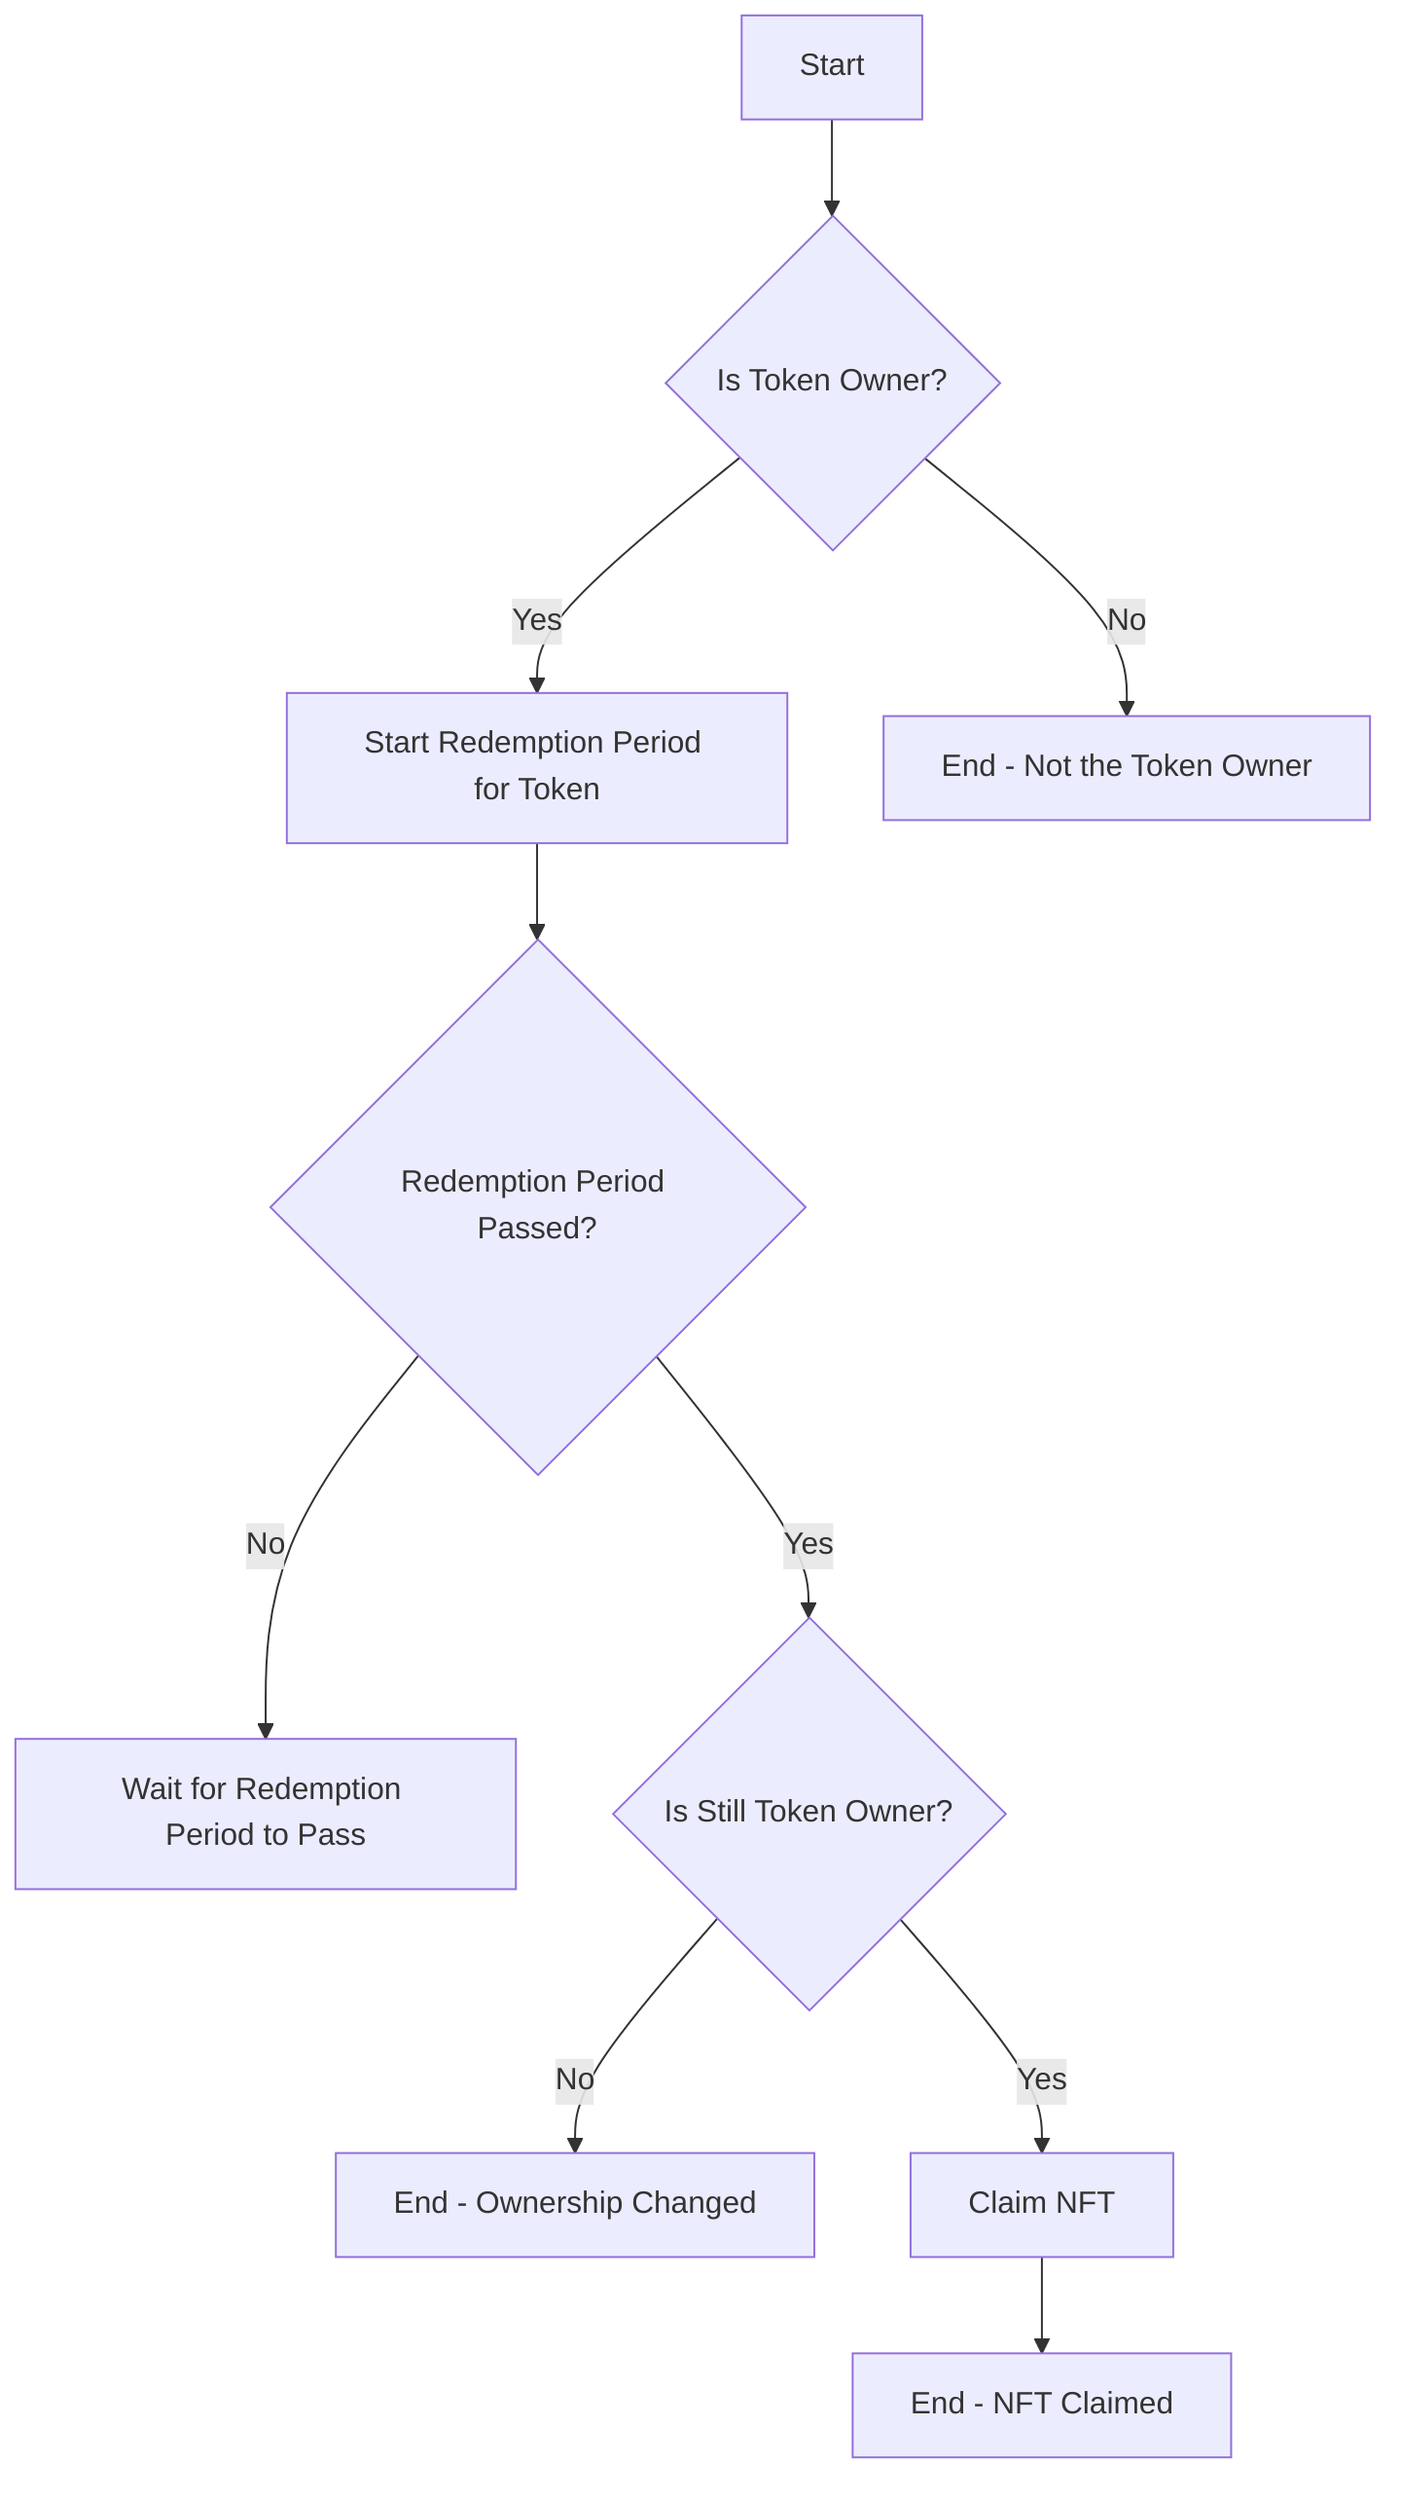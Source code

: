 graph TD
    A[Start] --> B{Is Token Owner?}
    B -- Yes --> C[Start Redemption Period for Token]
    B -- No --> D[End - Not the Token Owner]
    C --> E{Redemption Period Passed?}
    E -- No --> F[Wait for Redemption Period to Pass]
    E -- Yes --> G{Is Still Token Owner?}
    G -- No --> H[End - Ownership Changed]
    G -- Yes --> I[Claim NFT]
    I --> J[End - NFT Claimed]